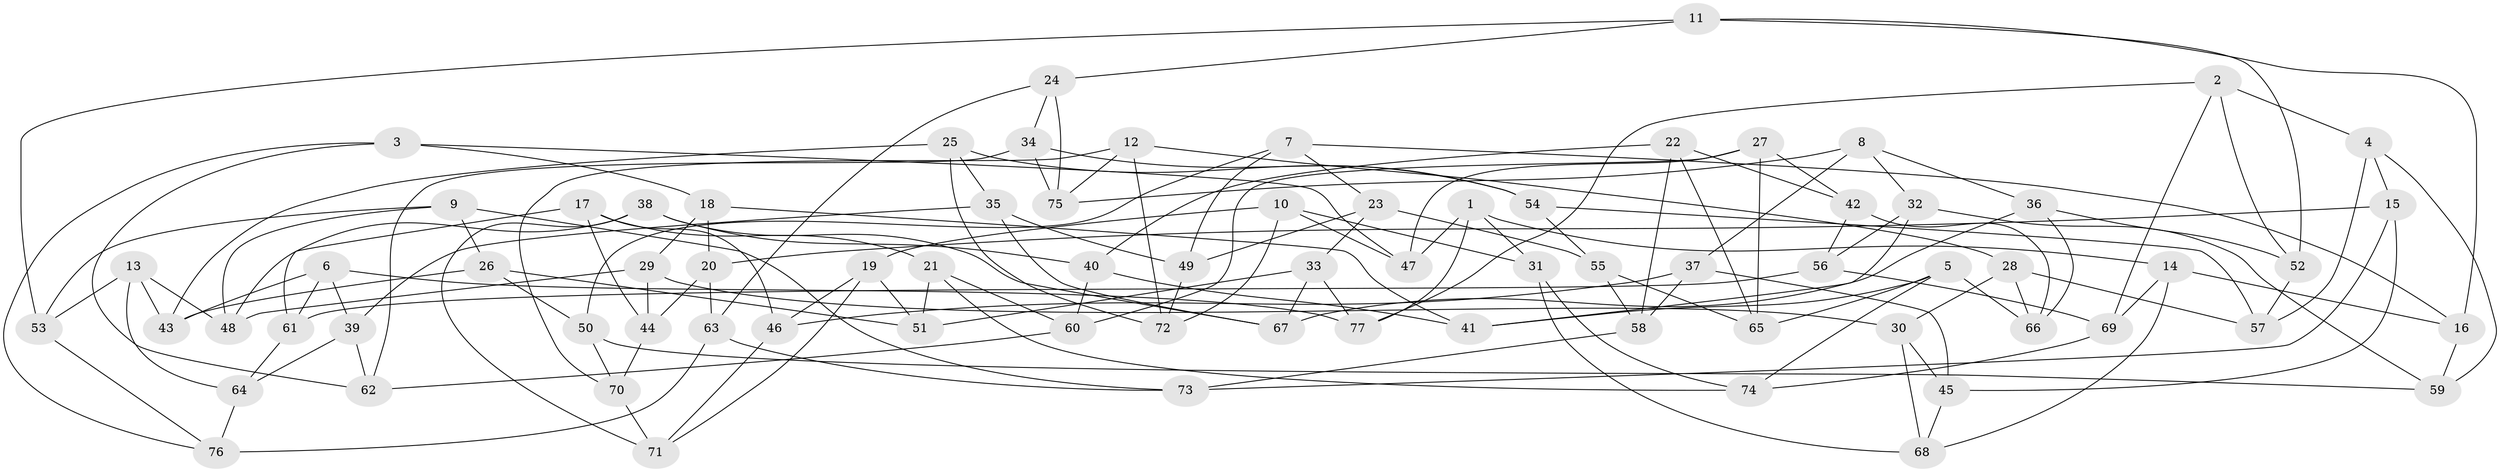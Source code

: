 // Generated by graph-tools (version 1.1) at 2025/26/03/09/25 03:26:57]
// undirected, 77 vertices, 154 edges
graph export_dot {
graph [start="1"]
  node [color=gray90,style=filled];
  1;
  2;
  3;
  4;
  5;
  6;
  7;
  8;
  9;
  10;
  11;
  12;
  13;
  14;
  15;
  16;
  17;
  18;
  19;
  20;
  21;
  22;
  23;
  24;
  25;
  26;
  27;
  28;
  29;
  30;
  31;
  32;
  33;
  34;
  35;
  36;
  37;
  38;
  39;
  40;
  41;
  42;
  43;
  44;
  45;
  46;
  47;
  48;
  49;
  50;
  51;
  52;
  53;
  54;
  55;
  56;
  57;
  58;
  59;
  60;
  61;
  62;
  63;
  64;
  65;
  66;
  67;
  68;
  69;
  70;
  71;
  72;
  73;
  74;
  75;
  76;
  77;
  1 -- 14;
  1 -- 47;
  1 -- 77;
  1 -- 31;
  2 -- 4;
  2 -- 52;
  2 -- 77;
  2 -- 69;
  3 -- 47;
  3 -- 62;
  3 -- 76;
  3 -- 18;
  4 -- 59;
  4 -- 57;
  4 -- 15;
  5 -- 41;
  5 -- 74;
  5 -- 66;
  5 -- 65;
  6 -- 77;
  6 -- 43;
  6 -- 61;
  6 -- 39;
  7 -- 49;
  7 -- 16;
  7 -- 23;
  7 -- 50;
  8 -- 36;
  8 -- 75;
  8 -- 37;
  8 -- 32;
  9 -- 73;
  9 -- 53;
  9 -- 26;
  9 -- 48;
  10 -- 31;
  10 -- 19;
  10 -- 47;
  10 -- 72;
  11 -- 53;
  11 -- 16;
  11 -- 24;
  11 -- 52;
  12 -- 70;
  12 -- 75;
  12 -- 28;
  12 -- 72;
  13 -- 43;
  13 -- 64;
  13 -- 53;
  13 -- 48;
  14 -- 68;
  14 -- 69;
  14 -- 16;
  15 -- 73;
  15 -- 20;
  15 -- 45;
  16 -- 59;
  17 -- 44;
  17 -- 61;
  17 -- 46;
  17 -- 21;
  18 -- 20;
  18 -- 41;
  18 -- 29;
  19 -- 46;
  19 -- 71;
  19 -- 51;
  20 -- 63;
  20 -- 44;
  21 -- 74;
  21 -- 60;
  21 -- 51;
  22 -- 40;
  22 -- 58;
  22 -- 65;
  22 -- 42;
  23 -- 33;
  23 -- 49;
  23 -- 55;
  24 -- 75;
  24 -- 63;
  24 -- 34;
  25 -- 54;
  25 -- 43;
  25 -- 72;
  25 -- 35;
  26 -- 51;
  26 -- 43;
  26 -- 50;
  27 -- 65;
  27 -- 60;
  27 -- 47;
  27 -- 42;
  28 -- 66;
  28 -- 30;
  28 -- 57;
  29 -- 30;
  29 -- 48;
  29 -- 44;
  30 -- 45;
  30 -- 68;
  31 -- 74;
  31 -- 68;
  32 -- 56;
  32 -- 59;
  32 -- 41;
  33 -- 51;
  33 -- 67;
  33 -- 77;
  34 -- 62;
  34 -- 54;
  34 -- 75;
  35 -- 49;
  35 -- 39;
  35 -- 67;
  36 -- 66;
  36 -- 52;
  36 -- 67;
  37 -- 46;
  37 -- 58;
  37 -- 45;
  38 -- 40;
  38 -- 67;
  38 -- 48;
  38 -- 71;
  39 -- 64;
  39 -- 62;
  40 -- 41;
  40 -- 60;
  42 -- 66;
  42 -- 56;
  44 -- 70;
  45 -- 68;
  46 -- 71;
  49 -- 72;
  50 -- 70;
  50 -- 59;
  52 -- 57;
  53 -- 76;
  54 -- 55;
  54 -- 57;
  55 -- 65;
  55 -- 58;
  56 -- 61;
  56 -- 69;
  58 -- 73;
  60 -- 62;
  61 -- 64;
  63 -- 76;
  63 -- 73;
  64 -- 76;
  69 -- 74;
  70 -- 71;
}
